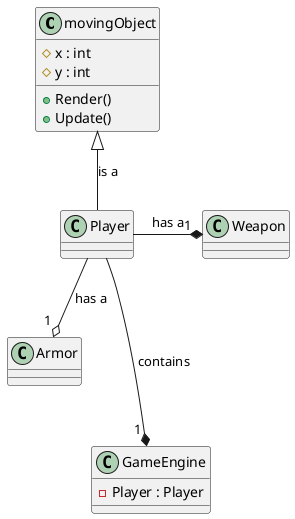 @startuml testGameDiagram
class movingObject{
    #x : int
    #y : int
    +Render()
    +Update()
}
class Player
class Weapon
class Armor
class GameEngine

movingObject <|-- Player: is a
Player -* " 1 " Weapon: has a
Player --o " 1 "Armor: has a
Player ---* " 1 " GameEngine: contains

GameEngine : -Player : Player
@enduml
